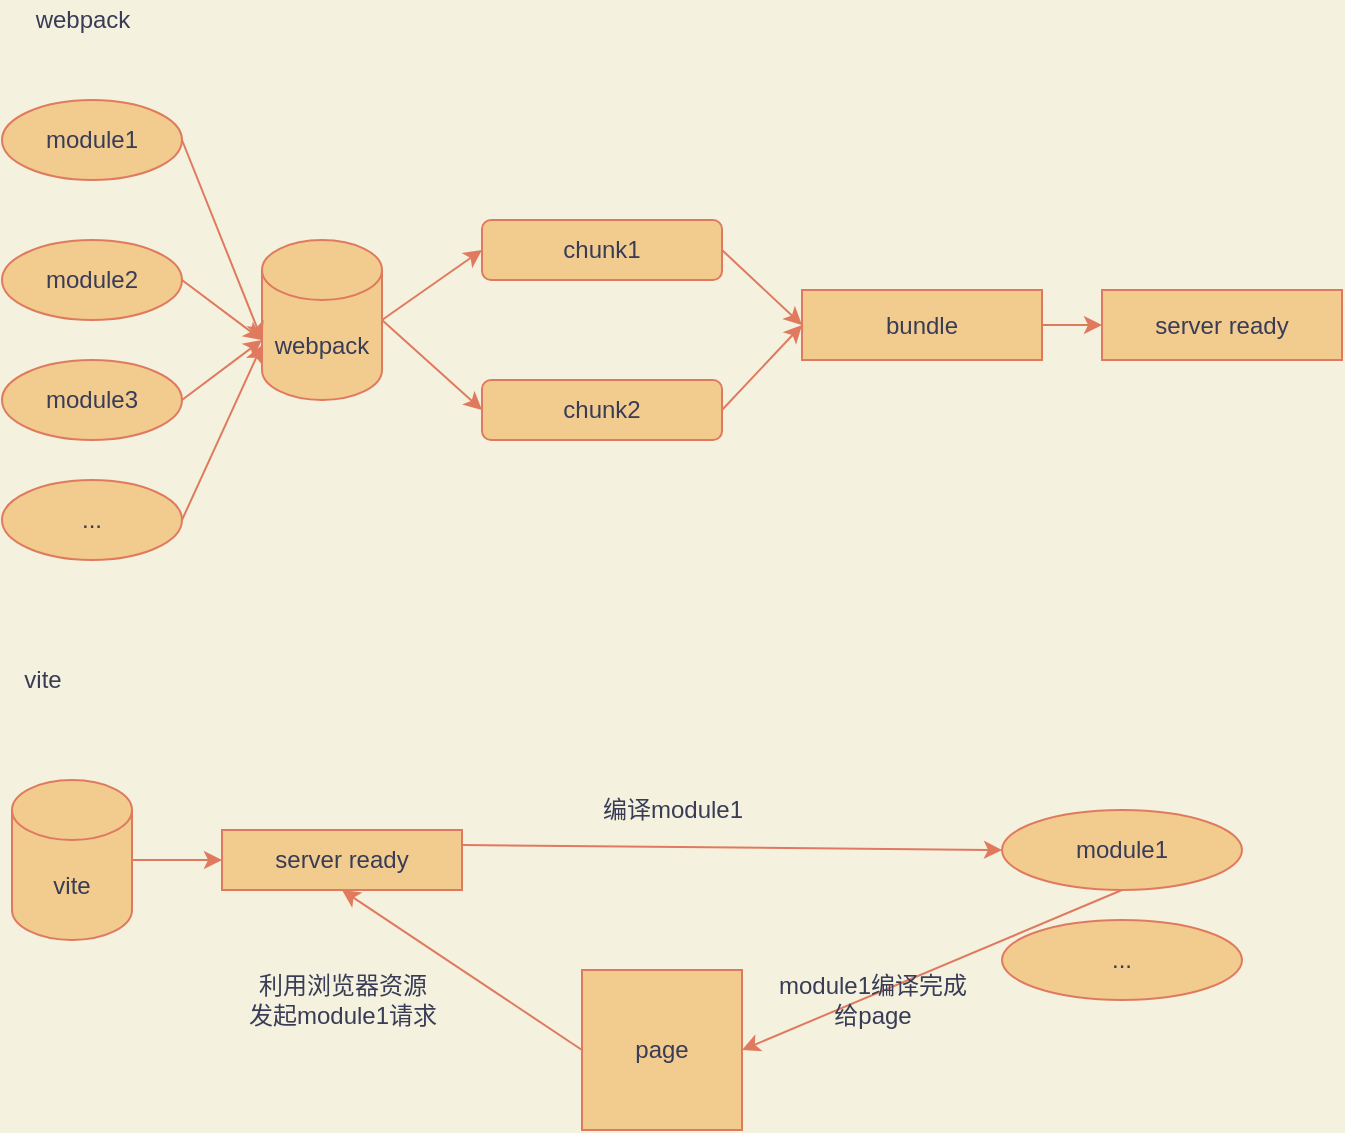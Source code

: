 <mxfile>
    <diagram id="Re5fLuisLfcXWdBu47g3" name="第 1 页">
        <mxGraphModel dx="825" dy="680" grid="1" gridSize="10" guides="1" tooltips="1" connect="1" arrows="1" fold="1" page="1" pageScale="1" pageWidth="827" pageHeight="1169" background="#F4F1DE" math="0" shadow="0">
            <root>
                <object label="" id="0">
                    <mxCell/>
                </object>
                <mxCell id="1" parent="0"/>
                <mxCell id="2" value="module1" style="ellipse;whiteSpace=wrap;html=1;rounded=0;sketch=0;strokeColor=#E07A5F;fillColor=#F2CC8F;fontColor=#393C56;" parent="1" vertex="1">
                    <mxGeometry x="30" y="70" width="90" height="40" as="geometry"/>
                </mxCell>
                <mxCell id="3" value="module2&lt;br&gt;" style="ellipse;whiteSpace=wrap;html=1;rounded=0;sketch=0;strokeColor=#E07A5F;fillColor=#F2CC8F;fontColor=#393C56;" parent="1" vertex="1">
                    <mxGeometry x="30" y="140" width="90" height="40" as="geometry"/>
                </mxCell>
                <mxCell id="4" value="module3" style="ellipse;whiteSpace=wrap;html=1;rounded=0;sketch=0;strokeColor=#E07A5F;fillColor=#F2CC8F;fontColor=#393C56;" parent="1" vertex="1">
                    <mxGeometry x="30" y="200" width="90" height="40" as="geometry"/>
                </mxCell>
                <mxCell id="5" value="..." style="ellipse;whiteSpace=wrap;html=1;rounded=0;sketch=0;strokeColor=#E07A5F;fillColor=#F2CC8F;fontColor=#393C56;" parent="1" vertex="1">
                    <mxGeometry x="30" y="260" width="90" height="40" as="geometry"/>
                </mxCell>
                <mxCell id="6" value="chunk1&lt;br&gt;" style="rounded=1;whiteSpace=wrap;html=1;sketch=0;strokeColor=#E07A5F;fillColor=#F2CC8F;fontColor=#393C56;" parent="1" vertex="1">
                    <mxGeometry x="270" y="130" width="120" height="30" as="geometry"/>
                </mxCell>
                <mxCell id="7" value="chunk2" style="rounded=1;whiteSpace=wrap;html=1;sketch=0;strokeColor=#E07A5F;fillColor=#F2CC8F;fontColor=#393C56;" parent="1" vertex="1">
                    <mxGeometry x="270" y="210" width="120" height="30" as="geometry"/>
                </mxCell>
                <mxCell id="14" value="bundle" style="rounded=0;whiteSpace=wrap;html=1;sketch=0;strokeColor=#E07A5F;fillColor=#F2CC8F;fontColor=#393C56;" parent="1" vertex="1">
                    <mxGeometry x="430" y="165" width="120" height="35" as="geometry"/>
                </mxCell>
                <mxCell id="15" value="" style="endArrow=classic;html=1;strokeColor=#E07A5F;fillColor=#F2CC8F;fontColor=#393C56;exitX=1;exitY=0.5;exitDx=0;exitDy=0;entryX=0;entryY=0.5;entryDx=0;entryDy=0;" parent="1" source="6" target="14" edge="1">
                    <mxGeometry width="50" height="50" relative="1" as="geometry">
                        <mxPoint x="280" y="360" as="sourcePoint"/>
                        <mxPoint x="330" y="310" as="targetPoint"/>
                    </mxGeometry>
                </mxCell>
                <mxCell id="16" value="" style="endArrow=classic;html=1;strokeColor=#E07A5F;fillColor=#F2CC8F;fontColor=#393C56;exitX=1;exitY=0.5;exitDx=0;exitDy=0;entryX=0;entryY=0.5;entryDx=0;entryDy=0;" parent="1" source="7" target="14" edge="1">
                    <mxGeometry width="50" height="50" relative="1" as="geometry">
                        <mxPoint x="280" y="360" as="sourcePoint"/>
                        <mxPoint x="330" y="310" as="targetPoint"/>
                    </mxGeometry>
                </mxCell>
                <mxCell id="17" value="server ready" style="rounded=0;whiteSpace=wrap;html=1;sketch=0;strokeColor=#E07A5F;fillColor=#F2CC8F;fontColor=#393C56;" parent="1" vertex="1">
                    <mxGeometry x="580" y="165" width="120" height="35" as="geometry"/>
                </mxCell>
                <mxCell id="18" value="" style="endArrow=classic;html=1;strokeColor=#E07A5F;fillColor=#F2CC8F;fontColor=#393C56;exitX=1;exitY=0.5;exitDx=0;exitDy=0;entryX=0;entryY=0.5;entryDx=0;entryDy=0;" parent="1" source="14" target="17" edge="1">
                    <mxGeometry width="50" height="50" relative="1" as="geometry">
                        <mxPoint x="280" y="360" as="sourcePoint"/>
                        <mxPoint x="330" y="310" as="targetPoint"/>
                    </mxGeometry>
                </mxCell>
                <mxCell id="19" value="webpack" style="shape=cylinder3;whiteSpace=wrap;html=1;boundedLbl=1;backgroundOutline=1;size=15;rounded=0;sketch=0;strokeColor=#E07A5F;fillColor=#F2CC8F;fontColor=#393C56;" parent="1" vertex="1">
                    <mxGeometry x="160" y="140" width="60" height="80" as="geometry"/>
                </mxCell>
                <mxCell id="20" value="" style="endArrow=classic;html=1;strokeColor=#E07A5F;fillColor=#F2CC8F;fontColor=#393C56;exitX=1;exitY=0.5;exitDx=0;exitDy=0;entryX=0;entryY=0;entryDx=0;entryDy=52.5;entryPerimeter=0;" parent="1" source="5" target="19" edge="1">
                    <mxGeometry width="50" height="50" relative="1" as="geometry">
                        <mxPoint x="400" y="360" as="sourcePoint"/>
                        <mxPoint x="450" y="310" as="targetPoint"/>
                    </mxGeometry>
                </mxCell>
                <mxCell id="21" value="" style="endArrow=classic;html=1;strokeColor=#E07A5F;fillColor=#F2CC8F;fontColor=#393C56;exitX=1;exitY=0.5;exitDx=0;exitDy=0;" parent="1" source="4" edge="1">
                    <mxGeometry width="50" height="50" relative="1" as="geometry">
                        <mxPoint x="130" y="290" as="sourcePoint"/>
                        <mxPoint x="160" y="190" as="targetPoint"/>
                    </mxGeometry>
                </mxCell>
                <mxCell id="22" value="" style="endArrow=classic;html=1;strokeColor=#E07A5F;fillColor=#F2CC8F;fontColor=#393C56;exitX=1;exitY=0.5;exitDx=0;exitDy=0;" parent="1" source="3" edge="1">
                    <mxGeometry width="50" height="50" relative="1" as="geometry">
                        <mxPoint x="130" y="230" as="sourcePoint"/>
                        <mxPoint x="160" y="190" as="targetPoint"/>
                    </mxGeometry>
                </mxCell>
                <mxCell id="23" value="" style="endArrow=classic;html=1;strokeColor=#E07A5F;fillColor=#F2CC8F;fontColor=#393C56;exitX=1;exitY=0.5;exitDx=0;exitDy=0;" parent="1" source="2" edge="1">
                    <mxGeometry width="50" height="50" relative="1" as="geometry">
                        <mxPoint x="130" y="170" as="sourcePoint"/>
                        <mxPoint x="160" y="190" as="targetPoint"/>
                    </mxGeometry>
                </mxCell>
                <mxCell id="24" value="" style="endArrow=classic;html=1;strokeColor=#E07A5F;fillColor=#F2CC8F;fontColor=#393C56;exitX=1;exitY=0.5;exitDx=0;exitDy=0;entryX=0;entryY=0.5;entryDx=0;entryDy=0;exitPerimeter=0;" parent="1" source="19" target="6" edge="1">
                    <mxGeometry width="50" height="50" relative="1" as="geometry">
                        <mxPoint x="140" y="180" as="sourcePoint"/>
                        <mxPoint x="180" y="210" as="targetPoint"/>
                    </mxGeometry>
                </mxCell>
                <mxCell id="25" value="" style="endArrow=classic;html=1;strokeColor=#E07A5F;fillColor=#F2CC8F;fontColor=#393C56;entryX=0;entryY=0.5;entryDx=0;entryDy=0;" parent="1" target="7" edge="1">
                    <mxGeometry width="50" height="50" relative="1" as="geometry">
                        <mxPoint x="220" y="180" as="sourcePoint"/>
                        <mxPoint x="280" y="155" as="targetPoint"/>
                    </mxGeometry>
                </mxCell>
                <mxCell id="26" value="webpack" style="text;html=1;align=center;verticalAlign=middle;resizable=0;points=[];autosize=1;fontColor=#393C56;" parent="1" vertex="1">
                    <mxGeometry x="40" y="20" width="60" height="20" as="geometry"/>
                </mxCell>
                <mxCell id="27" value="vite" style="text;html=1;align=center;verticalAlign=middle;resizable=0;points=[];autosize=1;fontColor=#393C56;" parent="1" vertex="1">
                    <mxGeometry x="35" y="350" width="30" height="20" as="geometry"/>
                </mxCell>
                <mxCell id="28" value="vite" style="shape=cylinder3;whiteSpace=wrap;html=1;boundedLbl=1;backgroundOutline=1;size=15;rounded=0;sketch=0;strokeColor=#E07A5F;fillColor=#F2CC8F;fontColor=#393C56;" parent="1" vertex="1">
                    <mxGeometry x="35" y="410" width="60" height="80" as="geometry"/>
                </mxCell>
                <mxCell id="29" value="server ready" style="rounded=0;whiteSpace=wrap;html=1;sketch=0;strokeColor=#E07A5F;fillColor=#F2CC8F;fontColor=#393C56;" parent="1" vertex="1">
                    <mxGeometry x="140" y="435" width="120" height="30" as="geometry"/>
                </mxCell>
                <mxCell id="30" value="" style="endArrow=classic;html=1;strokeColor=#E07A5F;fillColor=#F2CC8F;fontColor=#393C56;exitX=1;exitY=0.5;exitDx=0;exitDy=0;exitPerimeter=0;entryX=0;entryY=0.5;entryDx=0;entryDy=0;" parent="1" source="28" target="29" edge="1">
                    <mxGeometry width="50" height="50" relative="1" as="geometry">
                        <mxPoint x="400" y="420" as="sourcePoint"/>
                        <mxPoint x="450" y="370" as="targetPoint"/>
                    </mxGeometry>
                </mxCell>
                <mxCell id="31" value="page" style="whiteSpace=wrap;html=1;aspect=fixed;rounded=0;sketch=0;strokeColor=#E07A5F;fillColor=#F2CC8F;fontColor=#393C56;" parent="1" vertex="1">
                    <mxGeometry x="320" y="505" width="80" height="80" as="geometry"/>
                </mxCell>
                <mxCell id="32" value="module1" style="ellipse;whiteSpace=wrap;html=1;rounded=0;sketch=0;strokeColor=#E07A5F;fillColor=#F2CC8F;fontColor=#393C56;" parent="1" vertex="1">
                    <mxGeometry x="530" y="425" width="120" height="40" as="geometry"/>
                </mxCell>
                <mxCell id="33" value="..." style="ellipse;whiteSpace=wrap;html=1;rounded=0;sketch=0;strokeColor=#E07A5F;fillColor=#F2CC8F;fontColor=#393C56;" parent="1" vertex="1">
                    <mxGeometry x="530" y="480" width="120" height="40" as="geometry"/>
                </mxCell>
                <mxCell id="36" value="" style="endArrow=classic;html=1;strokeColor=#E07A5F;fillColor=#F2CC8F;fontColor=#393C56;exitX=1;exitY=0.25;exitDx=0;exitDy=0;entryX=0;entryY=0.5;entryDx=0;entryDy=0;" parent="1" source="29" target="32" edge="1">
                    <mxGeometry width="50" height="50" relative="1" as="geometry">
                        <mxPoint x="400" y="420" as="sourcePoint"/>
                        <mxPoint x="450" y="370" as="targetPoint"/>
                    </mxGeometry>
                </mxCell>
                <mxCell id="37" value="" style="endArrow=classic;html=1;strokeColor=#E07A5F;fillColor=#F2CC8F;fontColor=#393C56;exitX=0;exitY=0.5;exitDx=0;exitDy=0;entryX=0.5;entryY=1;entryDx=0;entryDy=0;" parent="1" source="31" target="29" edge="1">
                    <mxGeometry width="50" height="50" relative="1" as="geometry">
                        <mxPoint x="400" y="420" as="sourcePoint"/>
                        <mxPoint x="450" y="370" as="targetPoint"/>
                    </mxGeometry>
                </mxCell>
                <mxCell id="38" value="" style="endArrow=classic;html=1;strokeColor=#E07A5F;fillColor=#F2CC8F;fontColor=#393C56;exitX=0.5;exitY=1;exitDx=0;exitDy=0;entryX=1;entryY=0.5;entryDx=0;entryDy=0;" parent="1" source="32" target="31" edge="1">
                    <mxGeometry width="50" height="50" relative="1" as="geometry">
                        <mxPoint x="330" y="555" as="sourcePoint"/>
                        <mxPoint x="210" y="475" as="targetPoint"/>
                    </mxGeometry>
                </mxCell>
                <mxCell id="39" value="利用浏览器资源&lt;br&gt;发起module1请求" style="text;html=1;align=center;verticalAlign=middle;resizable=0;points=[];autosize=1;fontColor=#393C56;" parent="1" vertex="1">
                    <mxGeometry x="145" y="505" width="110" height="30" as="geometry"/>
                </mxCell>
                <mxCell id="40" value="编译module1" style="text;html=1;align=center;verticalAlign=middle;resizable=0;points=[];autosize=1;fontColor=#393C56;" parent="1" vertex="1">
                    <mxGeometry x="320" y="415" width="90" height="20" as="geometry"/>
                </mxCell>
                <mxCell id="41" value="module1编译完成&lt;br&gt;给page" style="text;html=1;align=center;verticalAlign=middle;resizable=0;points=[];autosize=1;fontColor=#393C56;" parent="1" vertex="1">
                    <mxGeometry x="410" y="505" width="110" height="30" as="geometry"/>
                </mxCell>
            </root>
        </mxGraphModel>
    </diagram>
</mxfile>